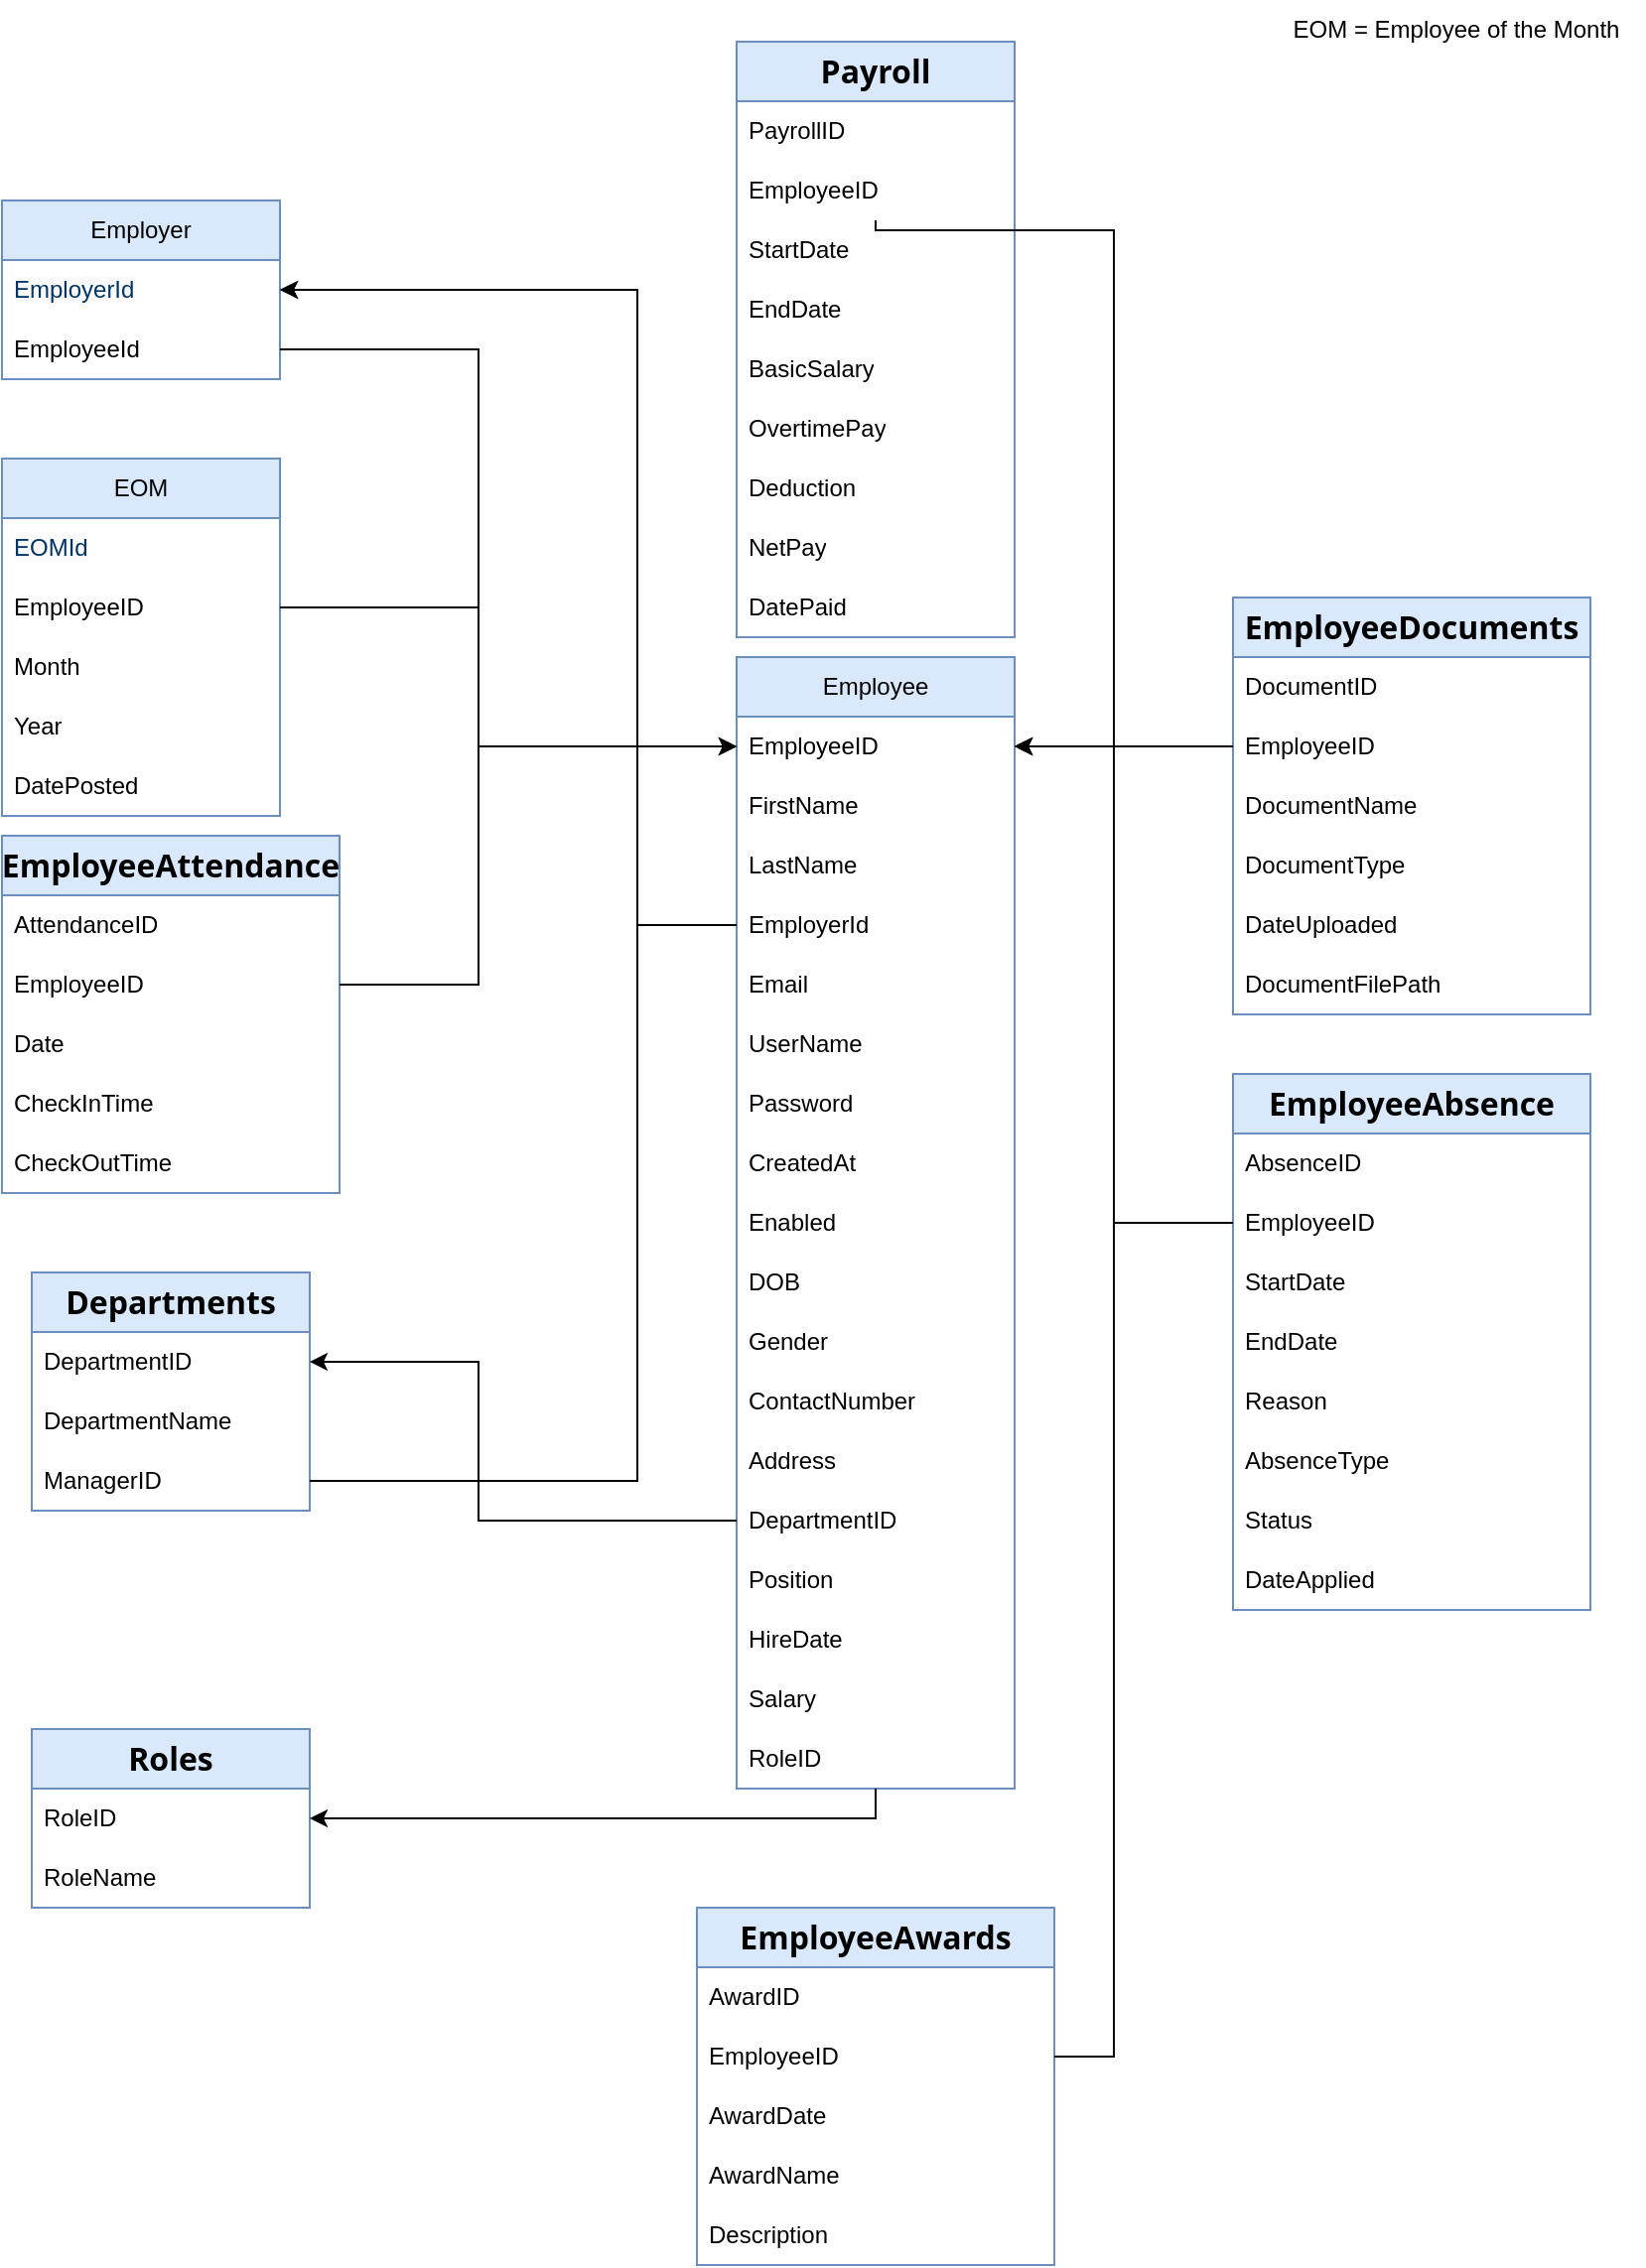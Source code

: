 <mxfile version="21.7.5" type="github">
  <diagram name="Page-1" id="nNG_6_WsMyUyyYK26ITY">
    <mxGraphModel dx="883" dy="-342" grid="1" gridSize="10" guides="1" tooltips="1" connect="1" arrows="1" fold="1" page="1" pageScale="1" pageWidth="827" pageHeight="1169" math="0" shadow="0">
      <root>
        <mxCell id="0" />
        <mxCell id="1" parent="0" />
        <mxCell id="cTG8TT-CYURO8lf3ZIvo-1" value="Employee" style="swimlane;fontStyle=0;childLayout=stackLayout;horizontal=1;startSize=30;horizontalStack=0;resizeParent=1;resizeParentMax=0;resizeLast=0;collapsible=1;marginBottom=0;whiteSpace=wrap;html=1;fillColor=#dae8fc;strokeColor=#6c8ebf;" parent="1" vertex="1">
          <mxGeometry x="370" y="1500" width="140" height="570" as="geometry" />
        </mxCell>
        <mxCell id="cTG8TT-CYURO8lf3ZIvo-2" value="EmployeeID" style="text;strokeColor=none;fillColor=none;align=left;verticalAlign=middle;spacingLeft=4;spacingRight=4;overflow=hidden;points=[[0,0.5],[1,0.5]];portConstraint=eastwest;rotatable=0;whiteSpace=wrap;html=1;" parent="cTG8TT-CYURO8lf3ZIvo-1" vertex="1">
          <mxGeometry y="30" width="140" height="30" as="geometry" />
        </mxCell>
        <mxCell id="cTG8TT-CYURO8lf3ZIvo-3" value="FirstName" style="text;strokeColor=none;fillColor=none;align=left;verticalAlign=middle;spacingLeft=4;spacingRight=4;overflow=hidden;points=[[0,0.5],[1,0.5]];portConstraint=eastwest;rotatable=0;whiteSpace=wrap;html=1;" parent="cTG8TT-CYURO8lf3ZIvo-1" vertex="1">
          <mxGeometry y="60" width="140" height="30" as="geometry" />
        </mxCell>
        <mxCell id="cTG8TT-CYURO8lf3ZIvo-10" value="LastName" style="text;strokeColor=none;fillColor=none;align=left;verticalAlign=middle;spacingLeft=4;spacingRight=4;overflow=hidden;points=[[0,0.5],[1,0.5]];portConstraint=eastwest;rotatable=0;whiteSpace=wrap;html=1;" parent="cTG8TT-CYURO8lf3ZIvo-1" vertex="1">
          <mxGeometry y="90" width="140" height="30" as="geometry" />
        </mxCell>
        <mxCell id="L-eRA7AMZkqvjGthpw2u-2" value="EmployerId" style="text;strokeColor=none;fillColor=none;align=left;verticalAlign=middle;spacingLeft=4;spacingRight=4;overflow=hidden;points=[[0,0.5],[1,0.5]];portConstraint=eastwest;rotatable=0;whiteSpace=wrap;html=1;" vertex="1" parent="cTG8TT-CYURO8lf3ZIvo-1">
          <mxGeometry y="120" width="140" height="30" as="geometry" />
        </mxCell>
        <mxCell id="cTG8TT-CYURO8lf3ZIvo-7" value="Email" style="text;strokeColor=none;fillColor=none;align=left;verticalAlign=middle;spacingLeft=4;spacingRight=4;overflow=hidden;points=[[0,0.5],[1,0.5]];portConstraint=eastwest;rotatable=0;whiteSpace=wrap;html=1;" parent="cTG8TT-CYURO8lf3ZIvo-1" vertex="1">
          <mxGeometry y="150" width="140" height="30" as="geometry" />
        </mxCell>
        <mxCell id="cTG8TT-CYURO8lf3ZIvo-8" value="UserName" style="text;strokeColor=none;fillColor=none;align=left;verticalAlign=middle;spacingLeft=4;spacingRight=4;overflow=hidden;points=[[0,0.5],[1,0.5]];portConstraint=eastwest;rotatable=0;whiteSpace=wrap;html=1;" parent="cTG8TT-CYURO8lf3ZIvo-1" vertex="1">
          <mxGeometry y="180" width="140" height="30" as="geometry" />
        </mxCell>
        <mxCell id="cTG8TT-CYURO8lf3ZIvo-11" value="Password" style="text;strokeColor=none;fillColor=none;align=left;verticalAlign=middle;spacingLeft=4;spacingRight=4;overflow=hidden;points=[[0,0.5],[1,0.5]];portConstraint=eastwest;rotatable=0;whiteSpace=wrap;html=1;" parent="cTG8TT-CYURO8lf3ZIvo-1" vertex="1">
          <mxGeometry y="210" width="140" height="30" as="geometry" />
        </mxCell>
        <mxCell id="cTG8TT-CYURO8lf3ZIvo-15" value="CreatedAt" style="text;strokeColor=none;fillColor=none;align=left;verticalAlign=middle;spacingLeft=4;spacingRight=4;overflow=hidden;points=[[0,0.5],[1,0.5]];portConstraint=eastwest;rotatable=0;whiteSpace=wrap;html=1;" parent="cTG8TT-CYURO8lf3ZIvo-1" vertex="1">
          <mxGeometry y="240" width="140" height="30" as="geometry" />
        </mxCell>
        <mxCell id="cTG8TT-CYURO8lf3ZIvo-13" value="Enabled" style="text;strokeColor=none;fillColor=none;align=left;verticalAlign=middle;spacingLeft=4;spacingRight=4;overflow=hidden;points=[[0,0.5],[1,0.5]];portConstraint=eastwest;rotatable=0;whiteSpace=wrap;html=1;" parent="cTG8TT-CYURO8lf3ZIvo-1" vertex="1">
          <mxGeometry y="270" width="140" height="30" as="geometry" />
        </mxCell>
        <mxCell id="L-eRA7AMZkqvjGthpw2u-17" value="DOB" style="text;strokeColor=none;fillColor=none;align=left;verticalAlign=middle;spacingLeft=4;spacingRight=4;overflow=hidden;points=[[0,0.5],[1,0.5]];portConstraint=eastwest;rotatable=0;whiteSpace=wrap;html=1;" vertex="1" parent="cTG8TT-CYURO8lf3ZIvo-1">
          <mxGeometry y="300" width="140" height="30" as="geometry" />
        </mxCell>
        <mxCell id="L-eRA7AMZkqvjGthpw2u-18" value="Gender" style="text;strokeColor=none;fillColor=none;align=left;verticalAlign=middle;spacingLeft=4;spacingRight=4;overflow=hidden;points=[[0,0.5],[1,0.5]];portConstraint=eastwest;rotatable=0;whiteSpace=wrap;html=1;" vertex="1" parent="cTG8TT-CYURO8lf3ZIvo-1">
          <mxGeometry y="330" width="140" height="30" as="geometry" />
        </mxCell>
        <mxCell id="L-eRA7AMZkqvjGthpw2u-21" value="ContactNumber" style="text;strokeColor=none;fillColor=none;align=left;verticalAlign=middle;spacingLeft=4;spacingRight=4;overflow=hidden;points=[[0,0.5],[1,0.5]];portConstraint=eastwest;rotatable=0;whiteSpace=wrap;html=1;" vertex="1" parent="cTG8TT-CYURO8lf3ZIvo-1">
          <mxGeometry y="360" width="140" height="30" as="geometry" />
        </mxCell>
        <mxCell id="L-eRA7AMZkqvjGthpw2u-20" value="Address" style="text;strokeColor=none;fillColor=none;align=left;verticalAlign=middle;spacingLeft=4;spacingRight=4;overflow=hidden;points=[[0,0.5],[1,0.5]];portConstraint=eastwest;rotatable=0;whiteSpace=wrap;html=1;" vertex="1" parent="cTG8TT-CYURO8lf3ZIvo-1">
          <mxGeometry y="390" width="140" height="30" as="geometry" />
        </mxCell>
        <mxCell id="L-eRA7AMZkqvjGthpw2u-24" value="DepartmentID" style="text;strokeColor=none;fillColor=none;align=left;verticalAlign=middle;spacingLeft=4;spacingRight=4;overflow=hidden;points=[[0,0.5],[1,0.5]];portConstraint=eastwest;rotatable=0;whiteSpace=wrap;html=1;" vertex="1" parent="cTG8TT-CYURO8lf3ZIvo-1">
          <mxGeometry y="420" width="140" height="30" as="geometry" />
        </mxCell>
        <mxCell id="L-eRA7AMZkqvjGthpw2u-19" value="Position" style="text;strokeColor=none;fillColor=none;align=left;verticalAlign=middle;spacingLeft=4;spacingRight=4;overflow=hidden;points=[[0,0.5],[1,0.5]];portConstraint=eastwest;rotatable=0;whiteSpace=wrap;html=1;" vertex="1" parent="cTG8TT-CYURO8lf3ZIvo-1">
          <mxGeometry y="450" width="140" height="30" as="geometry" />
        </mxCell>
        <mxCell id="L-eRA7AMZkqvjGthpw2u-22" value="HireDate" style="text;strokeColor=none;fillColor=none;align=left;verticalAlign=middle;spacingLeft=4;spacingRight=4;overflow=hidden;points=[[0,0.5],[1,0.5]];portConstraint=eastwest;rotatable=0;whiteSpace=wrap;html=1;" vertex="1" parent="cTG8TT-CYURO8lf3ZIvo-1">
          <mxGeometry y="480" width="140" height="30" as="geometry" />
        </mxCell>
        <mxCell id="L-eRA7AMZkqvjGthpw2u-23" value="Salary" style="text;strokeColor=none;fillColor=none;align=left;verticalAlign=middle;spacingLeft=4;spacingRight=4;overflow=hidden;points=[[0,0.5],[1,0.5]];portConstraint=eastwest;rotatable=0;whiteSpace=wrap;html=1;" vertex="1" parent="cTG8TT-CYURO8lf3ZIvo-1">
          <mxGeometry y="510" width="140" height="30" as="geometry" />
        </mxCell>
        <mxCell id="L-eRA7AMZkqvjGthpw2u-25" value="RoleID" style="text;strokeColor=none;fillColor=none;align=left;verticalAlign=middle;spacingLeft=4;spacingRight=4;overflow=hidden;points=[[0,0.5],[1,0.5]];portConstraint=eastwest;rotatable=0;whiteSpace=wrap;html=1;" vertex="1" parent="cTG8TT-CYURO8lf3ZIvo-1">
          <mxGeometry y="540" width="140" height="30" as="geometry" />
        </mxCell>
        <mxCell id="cTG8TT-CYURO8lf3ZIvo-25" value="Employer" style="swimlane;fontStyle=0;childLayout=stackLayout;horizontal=1;startSize=30;horizontalStack=0;resizeParent=1;resizeParentMax=0;resizeLast=0;collapsible=1;marginBottom=0;whiteSpace=wrap;html=1;fillColor=#dae8fc;strokeColor=#6c8ebf;" parent="1" vertex="1">
          <mxGeometry y="1270" width="140" height="90" as="geometry" />
        </mxCell>
        <mxCell id="cTG8TT-CYURO8lf3ZIvo-26" value="&lt;span style=&quot;caret-color: rgb(0, 51, 102); color: rgb(0, 51, 102); font-family: Helvetica; font-size: 12px; font-style: normal; font-variant-caps: normal; font-weight: 400; letter-spacing: normal; text-align: left; text-indent: 0px; text-transform: none; word-spacing: 0px; -webkit-text-stroke-width: 0px; background-color: rgb(251, 251, 251); text-decoration: none; float: none; display: inline !important;&quot;&gt;EmployerId&lt;/span&gt;" style="text;strokeColor=none;fillColor=none;align=left;verticalAlign=middle;spacingLeft=4;spacingRight=4;overflow=hidden;points=[[0,0.5],[1,0.5]];portConstraint=eastwest;rotatable=0;whiteSpace=wrap;html=1;" parent="cTG8TT-CYURO8lf3ZIvo-25" vertex="1">
          <mxGeometry y="30" width="140" height="30" as="geometry" />
        </mxCell>
        <mxCell id="cTG8TT-CYURO8lf3ZIvo-27" value="EmployeeId" style="text;strokeColor=none;fillColor=none;align=left;verticalAlign=middle;spacingLeft=4;spacingRight=4;overflow=hidden;points=[[0,0.5],[1,0.5]];portConstraint=eastwest;rotatable=0;whiteSpace=wrap;html=1;" parent="cTG8TT-CYURO8lf3ZIvo-25" vertex="1">
          <mxGeometry y="60" width="140" height="30" as="geometry" />
        </mxCell>
        <mxCell id="L-eRA7AMZkqvjGthpw2u-1" style="edgeStyle=orthogonalEdgeStyle;rounded=0;orthogonalLoop=1;jettySize=auto;html=1;exitX=1;exitY=0.5;exitDx=0;exitDy=0;entryX=0;entryY=0.5;entryDx=0;entryDy=0;" edge="1" parent="1" source="cTG8TT-CYURO8lf3ZIvo-27" target="cTG8TT-CYURO8lf3ZIvo-2">
          <mxGeometry relative="1" as="geometry">
            <mxPoint x="360" y="1440" as="targetPoint" />
            <Array as="points">
              <mxPoint x="240" y="1345" />
              <mxPoint x="240" y="1545" />
            </Array>
          </mxGeometry>
        </mxCell>
        <mxCell id="L-eRA7AMZkqvjGthpw2u-3" style="edgeStyle=orthogonalEdgeStyle;rounded=0;orthogonalLoop=1;jettySize=auto;html=1;entryX=1;entryY=0.5;entryDx=0;entryDy=0;exitX=0;exitY=0.5;exitDx=0;exitDy=0;" edge="1" parent="1" source="L-eRA7AMZkqvjGthpw2u-2" target="cTG8TT-CYURO8lf3ZIvo-26">
          <mxGeometry relative="1" as="geometry">
            <Array as="points">
              <mxPoint x="320" y="1635" />
              <mxPoint x="320" y="1315" />
            </Array>
          </mxGeometry>
        </mxCell>
        <mxCell id="L-eRA7AMZkqvjGthpw2u-4" value="EOM" style="swimlane;fontStyle=0;childLayout=stackLayout;horizontal=1;startSize=30;horizontalStack=0;resizeParent=1;resizeParentMax=0;resizeLast=0;collapsible=1;marginBottom=0;whiteSpace=wrap;html=1;fillColor=#dae8fc;strokeColor=#6c8ebf;" vertex="1" parent="1">
          <mxGeometry y="1400" width="140" height="180" as="geometry" />
        </mxCell>
        <mxCell id="L-eRA7AMZkqvjGthpw2u-5" value="&lt;span style=&quot;caret-color: rgb(0, 51, 102); color: rgb(0, 51, 102); font-family: Helvetica; font-size: 12px; font-style: normal; font-variant-caps: normal; font-weight: 400; letter-spacing: normal; text-align: left; text-indent: 0px; text-transform: none; word-spacing: 0px; -webkit-text-stroke-width: 0px; background-color: rgb(251, 251, 251); text-decoration: none; float: none; display: inline !important;&quot;&gt;EOMId&lt;/span&gt;" style="text;strokeColor=none;fillColor=none;align=left;verticalAlign=middle;spacingLeft=4;spacingRight=4;overflow=hidden;points=[[0,0.5],[1,0.5]];portConstraint=eastwest;rotatable=0;whiteSpace=wrap;html=1;" vertex="1" parent="L-eRA7AMZkqvjGthpw2u-4">
          <mxGeometry y="30" width="140" height="30" as="geometry" />
        </mxCell>
        <mxCell id="L-eRA7AMZkqvjGthpw2u-6" value="EmployeeID" style="text;strokeColor=none;fillColor=none;align=left;verticalAlign=middle;spacingLeft=4;spacingRight=4;overflow=hidden;points=[[0,0.5],[1,0.5]];portConstraint=eastwest;rotatable=0;whiteSpace=wrap;html=1;" vertex="1" parent="L-eRA7AMZkqvjGthpw2u-4">
          <mxGeometry y="60" width="140" height="30" as="geometry" />
        </mxCell>
        <mxCell id="L-eRA7AMZkqvjGthpw2u-9" value="Month" style="text;strokeColor=none;fillColor=none;align=left;verticalAlign=middle;spacingLeft=4;spacingRight=4;overflow=hidden;points=[[0,0.5],[1,0.5]];portConstraint=eastwest;rotatable=0;whiteSpace=wrap;html=1;" vertex="1" parent="L-eRA7AMZkqvjGthpw2u-4">
          <mxGeometry y="90" width="140" height="30" as="geometry" />
        </mxCell>
        <mxCell id="L-eRA7AMZkqvjGthpw2u-10" value="Year" style="text;strokeColor=none;fillColor=none;align=left;verticalAlign=middle;spacingLeft=4;spacingRight=4;overflow=hidden;points=[[0,0.5],[1,0.5]];portConstraint=eastwest;rotatable=0;whiteSpace=wrap;html=1;" vertex="1" parent="L-eRA7AMZkqvjGthpw2u-4">
          <mxGeometry y="120" width="140" height="30" as="geometry" />
        </mxCell>
        <mxCell id="L-eRA7AMZkqvjGthpw2u-87" value="DatePosted" style="text;strokeColor=none;fillColor=none;align=left;verticalAlign=middle;spacingLeft=4;spacingRight=4;overflow=hidden;points=[[0,0.5],[1,0.5]];portConstraint=eastwest;rotatable=0;whiteSpace=wrap;html=1;" vertex="1" parent="L-eRA7AMZkqvjGthpw2u-4">
          <mxGeometry y="150" width="140" height="30" as="geometry" />
        </mxCell>
        <mxCell id="L-eRA7AMZkqvjGthpw2u-7" value="EOM = Employee of the Month" style="text;html=1;align=center;verticalAlign=middle;resizable=0;points=[];autosize=1;strokeColor=none;fillColor=none;" vertex="1" parent="1">
          <mxGeometry x="637" y="1169" width="190" height="30" as="geometry" />
        </mxCell>
        <mxCell id="L-eRA7AMZkqvjGthpw2u-8" style="edgeStyle=orthogonalEdgeStyle;rounded=0;orthogonalLoop=1;jettySize=auto;html=1;entryX=0;entryY=0.5;entryDx=0;entryDy=0;exitX=1;exitY=0.5;exitDx=0;exitDy=0;" edge="1" parent="1" source="L-eRA7AMZkqvjGthpw2u-6" target="cTG8TT-CYURO8lf3ZIvo-2">
          <mxGeometry relative="1" as="geometry">
            <Array as="points">
              <mxPoint x="240" y="1475" />
              <mxPoint x="240" y="1545" />
            </Array>
          </mxGeometry>
        </mxCell>
        <mxCell id="L-eRA7AMZkqvjGthpw2u-11" value="&lt;strong style=&quot;color: var(--tw-prose-bold); font-size: 16px; border: 0px solid rgb(217, 217, 227); box-sizing: border-box; --tw-border-spacing-x: 0; --tw-border-spacing-y: 0; --tw-translate-x: 0; --tw-translate-y: 0; --tw-rotate: 0; --tw-skew-x: 0; --tw-skew-y: 0; --tw-scale-x: 1; --tw-scale-y: 1; --tw-pan-x: ; --tw-pan-y: ; --tw-pinch-zoom: ; --tw-scroll-snap-strictness: proximity; --tw-gradient-from-position: ; --tw-gradient-via-position: ; --tw-gradient-to-position: ; --tw-ordinal: ; --tw-slashed-zero: ; --tw-numeric-figure: ; --tw-numeric-spacing: ; --tw-numeric-fraction: ; --tw-ring-inset: ; --tw-ring-offset-width: 0px; --tw-ring-offset-color: #fff; --tw-ring-color: rgba(69,89,164,0.5); --tw-ring-offset-shadow: 0 0 transparent; --tw-ring-shadow: 0 0 transparent; --tw-shadow: 0 0 transparent; --tw-shadow-colored: 0 0 transparent; --tw-blur: ; --tw-brightness: ; --tw-contrast: ; --tw-grayscale: ; --tw-hue-rotate: ; --tw-invert: ; --tw-saturate: ; --tw-sepia: ; --tw-drop-shadow: ; --tw-backdrop-blur: ; --tw-backdrop-brightness: ; --tw-backdrop-contrast: ; --tw-backdrop-grayscale: ; --tw-backdrop-hue-rotate: ; --tw-backdrop-invert: ; --tw-backdrop-opacity: ; --tw-backdrop-saturate: ; --tw-backdrop-sepia: ; font-family: Söhne, ui-sans-serif, system-ui, -apple-system, &amp;quot;Segoe UI&amp;quot;, Roboto, Ubuntu, Cantarell, &amp;quot;Noto Sans&amp;quot;, sans-serif, &amp;quot;Helvetica Neue&amp;quot;, Arial, &amp;quot;Apple Color Emoji&amp;quot;, &amp;quot;Segoe UI Emoji&amp;quot;, &amp;quot;Segoe UI Symbol&amp;quot;, &amp;quot;Noto Color Emoji&amp;quot;; text-align: left;&quot;&gt;Roles&lt;/strong&gt;" style="swimlane;fontStyle=0;childLayout=stackLayout;horizontal=1;startSize=30;horizontalStack=0;resizeParent=1;resizeParentMax=0;resizeLast=0;collapsible=1;marginBottom=0;whiteSpace=wrap;html=1;fillColor=#dae8fc;strokeColor=#6c8ebf;" vertex="1" parent="1">
          <mxGeometry x="15" y="2040" width="140" height="90" as="geometry" />
        </mxCell>
        <mxCell id="L-eRA7AMZkqvjGthpw2u-12" value="RoleID" style="text;strokeColor=none;fillColor=none;align=left;verticalAlign=middle;spacingLeft=4;spacingRight=4;overflow=hidden;points=[[0,0.5],[1,0.5]];portConstraint=eastwest;rotatable=0;whiteSpace=wrap;html=1;" vertex="1" parent="L-eRA7AMZkqvjGthpw2u-11">
          <mxGeometry y="30" width="140" height="30" as="geometry" />
        </mxCell>
        <mxCell id="L-eRA7AMZkqvjGthpw2u-13" value="RoleName" style="text;strokeColor=none;fillColor=none;align=left;verticalAlign=middle;spacingLeft=4;spacingRight=4;overflow=hidden;points=[[0,0.5],[1,0.5]];portConstraint=eastwest;rotatable=0;whiteSpace=wrap;html=1;" vertex="1" parent="L-eRA7AMZkqvjGthpw2u-11">
          <mxGeometry y="60" width="140" height="30" as="geometry" />
        </mxCell>
        <mxCell id="L-eRA7AMZkqvjGthpw2u-14" value="&lt;strong style=&quot;color: var(--tw-prose-bold); font-size: 16px; border: 0px solid rgb(217, 217, 227); box-sizing: border-box; --tw-border-spacing-x: 0; --tw-border-spacing-y: 0; --tw-translate-x: 0; --tw-translate-y: 0; --tw-rotate: 0; --tw-skew-x: 0; --tw-skew-y: 0; --tw-scale-x: 1; --tw-scale-y: 1; --tw-pan-x: ; --tw-pan-y: ; --tw-pinch-zoom: ; --tw-scroll-snap-strictness: proximity; --tw-gradient-from-position: ; --tw-gradient-via-position: ; --tw-gradient-to-position: ; --tw-ordinal: ; --tw-slashed-zero: ; --tw-numeric-figure: ; --tw-numeric-spacing: ; --tw-numeric-fraction: ; --tw-ring-inset: ; --tw-ring-offset-width: 0px; --tw-ring-offset-color: #fff; --tw-ring-color: rgba(69,89,164,0.5); --tw-ring-offset-shadow: 0 0 transparent; --tw-ring-shadow: 0 0 transparent; --tw-shadow: 0 0 transparent; --tw-shadow-colored: 0 0 transparent; --tw-blur: ; --tw-brightness: ; --tw-contrast: ; --tw-grayscale: ; --tw-hue-rotate: ; --tw-invert: ; --tw-saturate: ; --tw-sepia: ; --tw-drop-shadow: ; --tw-backdrop-blur: ; --tw-backdrop-brightness: ; --tw-backdrop-contrast: ; --tw-backdrop-grayscale: ; --tw-backdrop-hue-rotate: ; --tw-backdrop-invert: ; --tw-backdrop-opacity: ; --tw-backdrop-saturate: ; --tw-backdrop-sepia: ; font-family: Söhne, ui-sans-serif, system-ui, -apple-system, &amp;quot;Segoe UI&amp;quot;, Roboto, Ubuntu, Cantarell, &amp;quot;Noto Sans&amp;quot;, sans-serif, &amp;quot;Helvetica Neue&amp;quot;, Arial, &amp;quot;Apple Color Emoji&amp;quot;, &amp;quot;Segoe UI Emoji&amp;quot;, &amp;quot;Segoe UI Symbol&amp;quot;, &amp;quot;Noto Color Emoji&amp;quot;; text-align: left;&quot;&gt;Departments&lt;/strong&gt;" style="swimlane;fontStyle=0;childLayout=stackLayout;horizontal=1;startSize=30;horizontalStack=0;resizeParent=1;resizeParentMax=0;resizeLast=0;collapsible=1;marginBottom=0;whiteSpace=wrap;html=1;fillColor=#dae8fc;strokeColor=#6c8ebf;" vertex="1" parent="1">
          <mxGeometry x="15" y="1810" width="140" height="120" as="geometry" />
        </mxCell>
        <mxCell id="L-eRA7AMZkqvjGthpw2u-15" value="DepartmentID" style="text;strokeColor=none;fillColor=none;align=left;verticalAlign=middle;spacingLeft=4;spacingRight=4;overflow=hidden;points=[[0,0.5],[1,0.5]];portConstraint=eastwest;rotatable=0;whiteSpace=wrap;html=1;" vertex="1" parent="L-eRA7AMZkqvjGthpw2u-14">
          <mxGeometry y="30" width="140" height="30" as="geometry" />
        </mxCell>
        <mxCell id="L-eRA7AMZkqvjGthpw2u-16" value="DepartmentName" style="text;strokeColor=none;fillColor=none;align=left;verticalAlign=middle;spacingLeft=4;spacingRight=4;overflow=hidden;points=[[0,0.5],[1,0.5]];portConstraint=eastwest;rotatable=0;whiteSpace=wrap;html=1;" vertex="1" parent="L-eRA7AMZkqvjGthpw2u-14">
          <mxGeometry y="60" width="140" height="30" as="geometry" />
        </mxCell>
        <mxCell id="L-eRA7AMZkqvjGthpw2u-27" value="ManagerID" style="text;strokeColor=none;fillColor=none;align=left;verticalAlign=middle;spacingLeft=4;spacingRight=4;overflow=hidden;points=[[0,0.5],[1,0.5]];portConstraint=eastwest;rotatable=0;whiteSpace=wrap;html=1;" vertex="1" parent="L-eRA7AMZkqvjGthpw2u-14">
          <mxGeometry y="90" width="140" height="30" as="geometry" />
        </mxCell>
        <mxCell id="L-eRA7AMZkqvjGthpw2u-26" style="edgeStyle=orthogonalEdgeStyle;rounded=0;orthogonalLoop=1;jettySize=auto;html=1;entryX=1;entryY=0.5;entryDx=0;entryDy=0;" edge="1" parent="1" source="L-eRA7AMZkqvjGthpw2u-25" target="L-eRA7AMZkqvjGthpw2u-12">
          <mxGeometry relative="1" as="geometry">
            <Array as="points">
              <mxPoint x="155" y="2085" />
            </Array>
          </mxGeometry>
        </mxCell>
        <mxCell id="L-eRA7AMZkqvjGthpw2u-28" style="edgeStyle=orthogonalEdgeStyle;rounded=0;orthogonalLoop=1;jettySize=auto;html=1;" edge="1" parent="1" source="L-eRA7AMZkqvjGthpw2u-24" target="L-eRA7AMZkqvjGthpw2u-15">
          <mxGeometry relative="1" as="geometry">
            <Array as="points">
              <mxPoint x="240" y="1935" />
              <mxPoint x="240" y="1855" />
            </Array>
          </mxGeometry>
        </mxCell>
        <mxCell id="L-eRA7AMZkqvjGthpw2u-29" style="edgeStyle=orthogonalEdgeStyle;rounded=0;orthogonalLoop=1;jettySize=auto;html=1;exitX=1;exitY=0.5;exitDx=0;exitDy=0;" edge="1" parent="1" source="L-eRA7AMZkqvjGthpw2u-27" target="cTG8TT-CYURO8lf3ZIvo-26">
          <mxGeometry relative="1" as="geometry">
            <Array as="points">
              <mxPoint x="320" y="1915" />
              <mxPoint x="320" y="1315" />
            </Array>
          </mxGeometry>
        </mxCell>
        <mxCell id="L-eRA7AMZkqvjGthpw2u-30" value="&lt;strong style=&quot;color: var(--tw-prose-bold); font-size: 16px; border: 0px solid rgb(217, 217, 227); box-sizing: border-box; --tw-border-spacing-x: 0; --tw-border-spacing-y: 0; --tw-translate-x: 0; --tw-translate-y: 0; --tw-rotate: 0; --tw-skew-x: 0; --tw-skew-y: 0; --tw-scale-x: 1; --tw-scale-y: 1; --tw-pan-x: ; --tw-pan-y: ; --tw-pinch-zoom: ; --tw-scroll-snap-strictness: proximity; --tw-gradient-from-position: ; --tw-gradient-via-position: ; --tw-gradient-to-position: ; --tw-ordinal: ; --tw-slashed-zero: ; --tw-numeric-figure: ; --tw-numeric-spacing: ; --tw-numeric-fraction: ; --tw-ring-inset: ; --tw-ring-offset-width: 0px; --tw-ring-offset-color: #fff; --tw-ring-color: rgba(69,89,164,0.5); --tw-ring-offset-shadow: 0 0 transparent; --tw-ring-shadow: 0 0 transparent; --tw-shadow: 0 0 transparent; --tw-shadow-colored: 0 0 transparent; --tw-blur: ; --tw-brightness: ; --tw-contrast: ; --tw-grayscale: ; --tw-hue-rotate: ; --tw-invert: ; --tw-saturate: ; --tw-sepia: ; --tw-drop-shadow: ; --tw-backdrop-blur: ; --tw-backdrop-brightness: ; --tw-backdrop-contrast: ; --tw-backdrop-grayscale: ; --tw-backdrop-hue-rotate: ; --tw-backdrop-invert: ; --tw-backdrop-opacity: ; --tw-backdrop-saturate: ; --tw-backdrop-sepia: ; font-family: Söhne, ui-sans-serif, system-ui, -apple-system, &amp;quot;Segoe UI&amp;quot;, Roboto, Ubuntu, Cantarell, &amp;quot;Noto Sans&amp;quot;, sans-serif, &amp;quot;Helvetica Neue&amp;quot;, Arial, &amp;quot;Apple Color Emoji&amp;quot;, &amp;quot;Segoe UI Emoji&amp;quot;, &amp;quot;Segoe UI Symbol&amp;quot;, &amp;quot;Noto Color Emoji&amp;quot;; text-align: left;&quot;&gt;EmployeeAttendance&lt;/strong&gt;" style="swimlane;fontStyle=0;childLayout=stackLayout;horizontal=1;startSize=30;horizontalStack=0;resizeParent=1;resizeParentMax=0;resizeLast=0;collapsible=1;marginBottom=0;whiteSpace=wrap;html=1;fillColor=#dae8fc;strokeColor=#6c8ebf;" vertex="1" parent="1">
          <mxGeometry y="1590" width="170" height="180" as="geometry" />
        </mxCell>
        <mxCell id="L-eRA7AMZkqvjGthpw2u-31" value="AttendanceID" style="text;strokeColor=none;fillColor=none;align=left;verticalAlign=middle;spacingLeft=4;spacingRight=4;overflow=hidden;points=[[0,0.5],[1,0.5]];portConstraint=eastwest;rotatable=0;whiteSpace=wrap;html=1;" vertex="1" parent="L-eRA7AMZkqvjGthpw2u-30">
          <mxGeometry y="30" width="170" height="30" as="geometry" />
        </mxCell>
        <mxCell id="L-eRA7AMZkqvjGthpw2u-34" value="EmployeeID" style="text;strokeColor=none;fillColor=none;align=left;verticalAlign=middle;spacingLeft=4;spacingRight=4;overflow=hidden;points=[[0,0.5],[1,0.5]];portConstraint=eastwest;rotatable=0;whiteSpace=wrap;html=1;" vertex="1" parent="L-eRA7AMZkqvjGthpw2u-30">
          <mxGeometry y="60" width="170" height="30" as="geometry" />
        </mxCell>
        <mxCell id="L-eRA7AMZkqvjGthpw2u-32" value="Date" style="text;strokeColor=none;fillColor=none;align=left;verticalAlign=middle;spacingLeft=4;spacingRight=4;overflow=hidden;points=[[0,0.5],[1,0.5]];portConstraint=eastwest;rotatable=0;whiteSpace=wrap;html=1;" vertex="1" parent="L-eRA7AMZkqvjGthpw2u-30">
          <mxGeometry y="90" width="170" height="30" as="geometry" />
        </mxCell>
        <mxCell id="L-eRA7AMZkqvjGthpw2u-33" value="CheckInTime" style="text;strokeColor=none;fillColor=none;align=left;verticalAlign=middle;spacingLeft=4;spacingRight=4;overflow=hidden;points=[[0,0.5],[1,0.5]];portConstraint=eastwest;rotatable=0;whiteSpace=wrap;html=1;" vertex="1" parent="L-eRA7AMZkqvjGthpw2u-30">
          <mxGeometry y="120" width="170" height="30" as="geometry" />
        </mxCell>
        <mxCell id="L-eRA7AMZkqvjGthpw2u-35" value="CheckOutTime" style="text;strokeColor=none;fillColor=none;align=left;verticalAlign=middle;spacingLeft=4;spacingRight=4;overflow=hidden;points=[[0,0.5],[1,0.5]];portConstraint=eastwest;rotatable=0;whiteSpace=wrap;html=1;" vertex="1" parent="L-eRA7AMZkqvjGthpw2u-30">
          <mxGeometry y="150" width="170" height="30" as="geometry" />
        </mxCell>
        <mxCell id="L-eRA7AMZkqvjGthpw2u-36" style="edgeStyle=orthogonalEdgeStyle;rounded=0;orthogonalLoop=1;jettySize=auto;html=1;entryX=0;entryY=0.5;entryDx=0;entryDy=0;" edge="1" parent="1" source="L-eRA7AMZkqvjGthpw2u-34" target="cTG8TT-CYURO8lf3ZIvo-2">
          <mxGeometry relative="1" as="geometry">
            <Array as="points">
              <mxPoint x="240" y="1545" />
            </Array>
          </mxGeometry>
        </mxCell>
        <mxCell id="L-eRA7AMZkqvjGthpw2u-37" value="&lt;strong style=&quot;color: var(--tw-prose-bold); font-size: 16px; border: 0px solid rgb(217, 217, 227); box-sizing: border-box; --tw-border-spacing-x: 0; --tw-border-spacing-y: 0; --tw-translate-x: 0; --tw-translate-y: 0; --tw-rotate: 0; --tw-skew-x: 0; --tw-skew-y: 0; --tw-scale-x: 1; --tw-scale-y: 1; --tw-pan-x: ; --tw-pan-y: ; --tw-pinch-zoom: ; --tw-scroll-snap-strictness: proximity; --tw-gradient-from-position: ; --tw-gradient-via-position: ; --tw-gradient-to-position: ; --tw-ordinal: ; --tw-slashed-zero: ; --tw-numeric-figure: ; --tw-numeric-spacing: ; --tw-numeric-fraction: ; --tw-ring-inset: ; --tw-ring-offset-width: 0px; --tw-ring-offset-color: #fff; --tw-ring-color: rgba(69,89,164,0.5); --tw-ring-offset-shadow: 0 0 transparent; --tw-ring-shadow: 0 0 transparent; --tw-shadow: 0 0 transparent; --tw-shadow-colored: 0 0 transparent; --tw-blur: ; --tw-brightness: ; --tw-contrast: ; --tw-grayscale: ; --tw-hue-rotate: ; --tw-invert: ; --tw-saturate: ; --tw-sepia: ; --tw-drop-shadow: ; --tw-backdrop-blur: ; --tw-backdrop-brightness: ; --tw-backdrop-contrast: ; --tw-backdrop-grayscale: ; --tw-backdrop-hue-rotate: ; --tw-backdrop-invert: ; --tw-backdrop-opacity: ; --tw-backdrop-saturate: ; --tw-backdrop-sepia: ; font-family: Söhne, ui-sans-serif, system-ui, -apple-system, &amp;quot;Segoe UI&amp;quot;, Roboto, Ubuntu, Cantarell, &amp;quot;Noto Sans&amp;quot;, sans-serif, &amp;quot;Helvetica Neue&amp;quot;, Arial, &amp;quot;Apple Color Emoji&amp;quot;, &amp;quot;Segoe UI Emoji&amp;quot;, &amp;quot;Segoe UI Symbol&amp;quot;, &amp;quot;Noto Color Emoji&amp;quot;; text-align: left;&quot;&gt;EmployeeDocuments&lt;/strong&gt;" style="swimlane;fontStyle=0;childLayout=stackLayout;horizontal=1;startSize=30;horizontalStack=0;resizeParent=1;resizeParentMax=0;resizeLast=0;collapsible=1;marginBottom=0;whiteSpace=wrap;html=1;fillColor=#dae8fc;strokeColor=#6c8ebf;" vertex="1" parent="1">
          <mxGeometry x="620" y="1470" width="180" height="210" as="geometry" />
        </mxCell>
        <mxCell id="L-eRA7AMZkqvjGthpw2u-38" value="DocumentID" style="text;strokeColor=none;fillColor=none;align=left;verticalAlign=middle;spacingLeft=4;spacingRight=4;overflow=hidden;points=[[0,0.5],[1,0.5]];portConstraint=eastwest;rotatable=0;whiteSpace=wrap;html=1;" vertex="1" parent="L-eRA7AMZkqvjGthpw2u-37">
          <mxGeometry y="30" width="180" height="30" as="geometry" />
        </mxCell>
        <mxCell id="L-eRA7AMZkqvjGthpw2u-43" value="EmployeeID" style="text;strokeColor=none;fillColor=none;align=left;verticalAlign=middle;spacingLeft=4;spacingRight=4;overflow=hidden;points=[[0,0.5],[1,0.5]];portConstraint=eastwest;rotatable=0;whiteSpace=wrap;html=1;" vertex="1" parent="L-eRA7AMZkqvjGthpw2u-37">
          <mxGeometry y="60" width="180" height="30" as="geometry" />
        </mxCell>
        <mxCell id="L-eRA7AMZkqvjGthpw2u-40" value="DocumentName" style="text;strokeColor=none;fillColor=none;align=left;verticalAlign=middle;spacingLeft=4;spacingRight=4;overflow=hidden;points=[[0,0.5],[1,0.5]];portConstraint=eastwest;rotatable=0;whiteSpace=wrap;html=1;" vertex="1" parent="L-eRA7AMZkqvjGthpw2u-37">
          <mxGeometry y="90" width="180" height="30" as="geometry" />
        </mxCell>
        <mxCell id="L-eRA7AMZkqvjGthpw2u-41" value="DocumentType" style="text;strokeColor=none;fillColor=none;align=left;verticalAlign=middle;spacingLeft=4;spacingRight=4;overflow=hidden;points=[[0,0.5],[1,0.5]];portConstraint=eastwest;rotatable=0;whiteSpace=wrap;html=1;" vertex="1" parent="L-eRA7AMZkqvjGthpw2u-37">
          <mxGeometry y="120" width="180" height="30" as="geometry" />
        </mxCell>
        <mxCell id="L-eRA7AMZkqvjGthpw2u-42" value="DateUploaded" style="text;strokeColor=none;fillColor=none;align=left;verticalAlign=middle;spacingLeft=4;spacingRight=4;overflow=hidden;points=[[0,0.5],[1,0.5]];portConstraint=eastwest;rotatable=0;whiteSpace=wrap;html=1;" vertex="1" parent="L-eRA7AMZkqvjGthpw2u-37">
          <mxGeometry y="150" width="180" height="30" as="geometry" />
        </mxCell>
        <mxCell id="L-eRA7AMZkqvjGthpw2u-39" value="DocumentFilePath" style="text;strokeColor=none;fillColor=none;align=left;verticalAlign=middle;spacingLeft=4;spacingRight=4;overflow=hidden;points=[[0,0.5],[1,0.5]];portConstraint=eastwest;rotatable=0;whiteSpace=wrap;html=1;" vertex="1" parent="L-eRA7AMZkqvjGthpw2u-37">
          <mxGeometry y="180" width="180" height="30" as="geometry" />
        </mxCell>
        <mxCell id="L-eRA7AMZkqvjGthpw2u-44" style="edgeStyle=orthogonalEdgeStyle;rounded=0;orthogonalLoop=1;jettySize=auto;html=1;entryX=1;entryY=0.5;entryDx=0;entryDy=0;" edge="1" parent="1" source="L-eRA7AMZkqvjGthpw2u-43" target="cTG8TT-CYURO8lf3ZIvo-2">
          <mxGeometry relative="1" as="geometry" />
        </mxCell>
        <mxCell id="L-eRA7AMZkqvjGthpw2u-45" value="&lt;strong style=&quot;color: var(--tw-prose-bold); font-size: 16px; border: 0px solid rgb(217, 217, 227); box-sizing: border-box; --tw-border-spacing-x: 0; --tw-border-spacing-y: 0; --tw-translate-x: 0; --tw-translate-y: 0; --tw-rotate: 0; --tw-skew-x: 0; --tw-skew-y: 0; --tw-scale-x: 1; --tw-scale-y: 1; --tw-pan-x: ; --tw-pan-y: ; --tw-pinch-zoom: ; --tw-scroll-snap-strictness: proximity; --tw-gradient-from-position: ; --tw-gradient-via-position: ; --tw-gradient-to-position: ; --tw-ordinal: ; --tw-slashed-zero: ; --tw-numeric-figure: ; --tw-numeric-spacing: ; --tw-numeric-fraction: ; --tw-ring-inset: ; --tw-ring-offset-width: 0px; --tw-ring-offset-color: #fff; --tw-ring-color: rgba(69,89,164,0.5); --tw-ring-offset-shadow: 0 0 transparent; --tw-ring-shadow: 0 0 transparent; --tw-shadow: 0 0 transparent; --tw-shadow-colored: 0 0 transparent; --tw-blur: ; --tw-brightness: ; --tw-contrast: ; --tw-grayscale: ; --tw-hue-rotate: ; --tw-invert: ; --tw-saturate: ; --tw-sepia: ; --tw-drop-shadow: ; --tw-backdrop-blur: ; --tw-backdrop-brightness: ; --tw-backdrop-contrast: ; --tw-backdrop-grayscale: ; --tw-backdrop-hue-rotate: ; --tw-backdrop-invert: ; --tw-backdrop-opacity: ; --tw-backdrop-saturate: ; --tw-backdrop-sepia: ; font-family: Söhne, ui-sans-serif, system-ui, -apple-system, &amp;quot;Segoe UI&amp;quot;, Roboto, Ubuntu, Cantarell, &amp;quot;Noto Sans&amp;quot;, sans-serif, &amp;quot;Helvetica Neue&amp;quot;, Arial, &amp;quot;Apple Color Emoji&amp;quot;, &amp;quot;Segoe UI Emoji&amp;quot;, &amp;quot;Segoe UI Symbol&amp;quot;, &amp;quot;Noto Color Emoji&amp;quot;; text-align: left;&quot;&gt;EmployeeAbsence&lt;/strong&gt;" style="swimlane;fontStyle=0;childLayout=stackLayout;horizontal=1;startSize=30;horizontalStack=0;resizeParent=1;resizeParentMax=0;resizeLast=0;collapsible=1;marginBottom=0;whiteSpace=wrap;html=1;fillColor=#dae8fc;strokeColor=#6c8ebf;" vertex="1" parent="1">
          <mxGeometry x="620" y="1710" width="180" height="270" as="geometry" />
        </mxCell>
        <mxCell id="L-eRA7AMZkqvjGthpw2u-46" value="AbsenceID" style="text;strokeColor=none;fillColor=none;align=left;verticalAlign=middle;spacingLeft=4;spacingRight=4;overflow=hidden;points=[[0,0.5],[1,0.5]];portConstraint=eastwest;rotatable=0;whiteSpace=wrap;html=1;" vertex="1" parent="L-eRA7AMZkqvjGthpw2u-45">
          <mxGeometry y="30" width="180" height="30" as="geometry" />
        </mxCell>
        <mxCell id="L-eRA7AMZkqvjGthpw2u-47" value="EmployeeID" style="text;strokeColor=none;fillColor=none;align=left;verticalAlign=middle;spacingLeft=4;spacingRight=4;overflow=hidden;points=[[0,0.5],[1,0.5]];portConstraint=eastwest;rotatable=0;whiteSpace=wrap;html=1;" vertex="1" parent="L-eRA7AMZkqvjGthpw2u-45">
          <mxGeometry y="60" width="180" height="30" as="geometry" />
        </mxCell>
        <mxCell id="L-eRA7AMZkqvjGthpw2u-53" value="StartDate" style="text;strokeColor=none;fillColor=none;align=left;verticalAlign=middle;spacingLeft=4;spacingRight=4;overflow=hidden;points=[[0,0.5],[1,0.5]];portConstraint=eastwest;rotatable=0;whiteSpace=wrap;html=1;" vertex="1" parent="L-eRA7AMZkqvjGthpw2u-45">
          <mxGeometry y="90" width="180" height="30" as="geometry" />
        </mxCell>
        <mxCell id="L-eRA7AMZkqvjGthpw2u-54" value="EndDate" style="text;strokeColor=none;fillColor=none;align=left;verticalAlign=middle;spacingLeft=4;spacingRight=4;overflow=hidden;points=[[0,0.5],[1,0.5]];portConstraint=eastwest;rotatable=0;whiteSpace=wrap;html=1;" vertex="1" parent="L-eRA7AMZkqvjGthpw2u-45">
          <mxGeometry y="120" width="180" height="30" as="geometry" />
        </mxCell>
        <mxCell id="L-eRA7AMZkqvjGthpw2u-48" value="Reason" style="text;strokeColor=none;fillColor=none;align=left;verticalAlign=middle;spacingLeft=4;spacingRight=4;overflow=hidden;points=[[0,0.5],[1,0.5]];portConstraint=eastwest;rotatable=0;whiteSpace=wrap;html=1;" vertex="1" parent="L-eRA7AMZkqvjGthpw2u-45">
          <mxGeometry y="150" width="180" height="30" as="geometry" />
        </mxCell>
        <mxCell id="L-eRA7AMZkqvjGthpw2u-49" value="AbsenceType" style="text;strokeColor=none;fillColor=none;align=left;verticalAlign=middle;spacingLeft=4;spacingRight=4;overflow=hidden;points=[[0,0.5],[1,0.5]];portConstraint=eastwest;rotatable=0;whiteSpace=wrap;html=1;" vertex="1" parent="L-eRA7AMZkqvjGthpw2u-45">
          <mxGeometry y="180" width="180" height="30" as="geometry" />
        </mxCell>
        <mxCell id="L-eRA7AMZkqvjGthpw2u-50" value="Status" style="text;strokeColor=none;fillColor=none;align=left;verticalAlign=middle;spacingLeft=4;spacingRight=4;overflow=hidden;points=[[0,0.5],[1,0.5]];portConstraint=eastwest;rotatable=0;whiteSpace=wrap;html=1;" vertex="1" parent="L-eRA7AMZkqvjGthpw2u-45">
          <mxGeometry y="210" width="180" height="30" as="geometry" />
        </mxCell>
        <mxCell id="L-eRA7AMZkqvjGthpw2u-51" value="DateApplied" style="text;strokeColor=none;fillColor=none;align=left;verticalAlign=middle;spacingLeft=4;spacingRight=4;overflow=hidden;points=[[0,0.5],[1,0.5]];portConstraint=eastwest;rotatable=0;whiteSpace=wrap;html=1;" vertex="1" parent="L-eRA7AMZkqvjGthpw2u-45">
          <mxGeometry y="240" width="180" height="30" as="geometry" />
        </mxCell>
        <mxCell id="L-eRA7AMZkqvjGthpw2u-52" style="edgeStyle=orthogonalEdgeStyle;rounded=0;orthogonalLoop=1;jettySize=auto;html=1;entryX=1;entryY=0.5;entryDx=0;entryDy=0;" edge="1" parent="1" source="L-eRA7AMZkqvjGthpw2u-47" target="cTG8TT-CYURO8lf3ZIvo-2">
          <mxGeometry relative="1" as="geometry">
            <Array as="points">
              <mxPoint x="560" y="1785" />
              <mxPoint x="560" y="1545" />
            </Array>
          </mxGeometry>
        </mxCell>
        <mxCell id="L-eRA7AMZkqvjGthpw2u-55" value="&lt;strong style=&quot;color: var(--tw-prose-bold); font-size: 16px; border: 0px solid rgb(217, 217, 227); box-sizing: border-box; --tw-border-spacing-x: 0; --tw-border-spacing-y: 0; --tw-translate-x: 0; --tw-translate-y: 0; --tw-rotate: 0; --tw-skew-x: 0; --tw-skew-y: 0; --tw-scale-x: 1; --tw-scale-y: 1; --tw-pan-x: ; --tw-pan-y: ; --tw-pinch-zoom: ; --tw-scroll-snap-strictness: proximity; --tw-gradient-from-position: ; --tw-gradient-via-position: ; --tw-gradient-to-position: ; --tw-ordinal: ; --tw-slashed-zero: ; --tw-numeric-figure: ; --tw-numeric-spacing: ; --tw-numeric-fraction: ; --tw-ring-inset: ; --tw-ring-offset-width: 0px; --tw-ring-offset-color: #fff; --tw-ring-color: rgba(69,89,164,0.5); --tw-ring-offset-shadow: 0 0 transparent; --tw-ring-shadow: 0 0 transparent; --tw-shadow: 0 0 transparent; --tw-shadow-colored: 0 0 transparent; --tw-blur: ; --tw-brightness: ; --tw-contrast: ; --tw-grayscale: ; --tw-hue-rotate: ; --tw-invert: ; --tw-saturate: ; --tw-sepia: ; --tw-drop-shadow: ; --tw-backdrop-blur: ; --tw-backdrop-brightness: ; --tw-backdrop-contrast: ; --tw-backdrop-grayscale: ; --tw-backdrop-hue-rotate: ; --tw-backdrop-invert: ; --tw-backdrop-opacity: ; --tw-backdrop-saturate: ; --tw-backdrop-sepia: ; font-family: Söhne, ui-sans-serif, system-ui, -apple-system, &amp;quot;Segoe UI&amp;quot;, Roboto, Ubuntu, Cantarell, &amp;quot;Noto Sans&amp;quot;, sans-serif, &amp;quot;Helvetica Neue&amp;quot;, Arial, &amp;quot;Apple Color Emoji&amp;quot;, &amp;quot;Segoe UI Emoji&amp;quot;, &amp;quot;Segoe UI Symbol&amp;quot;, &amp;quot;Noto Color Emoji&amp;quot;; text-align: left;&quot;&gt;Payroll&lt;/strong&gt;" style="swimlane;fontStyle=0;childLayout=stackLayout;horizontal=1;startSize=30;horizontalStack=0;resizeParent=1;resizeParentMax=0;resizeLast=0;collapsible=1;marginBottom=0;whiteSpace=wrap;html=1;fillColor=#dae8fc;strokeColor=#6c8ebf;" vertex="1" parent="1">
          <mxGeometry x="370" y="1190" width="140" height="300" as="geometry" />
        </mxCell>
        <mxCell id="L-eRA7AMZkqvjGthpw2u-56" value="PayrollID" style="text;strokeColor=none;fillColor=none;align=left;verticalAlign=middle;spacingLeft=4;spacingRight=4;overflow=hidden;points=[[0,0.5],[1,0.5]];portConstraint=eastwest;rotatable=0;whiteSpace=wrap;html=1;" vertex="1" parent="L-eRA7AMZkqvjGthpw2u-55">
          <mxGeometry y="30" width="140" height="30" as="geometry" />
        </mxCell>
        <mxCell id="L-eRA7AMZkqvjGthpw2u-57" value="EmployeeID" style="text;strokeColor=none;fillColor=none;align=left;verticalAlign=middle;spacingLeft=4;spacingRight=4;overflow=hidden;points=[[0,0.5],[1,0.5]];portConstraint=eastwest;rotatable=0;whiteSpace=wrap;html=1;" vertex="1" parent="L-eRA7AMZkqvjGthpw2u-55">
          <mxGeometry y="60" width="140" height="30" as="geometry" />
        </mxCell>
        <mxCell id="L-eRA7AMZkqvjGthpw2u-58" value="StartDate" style="text;strokeColor=none;fillColor=none;align=left;verticalAlign=middle;spacingLeft=4;spacingRight=4;overflow=hidden;points=[[0,0.5],[1,0.5]];portConstraint=eastwest;rotatable=0;whiteSpace=wrap;html=1;" vertex="1" parent="L-eRA7AMZkqvjGthpw2u-55">
          <mxGeometry y="90" width="140" height="30" as="geometry" />
        </mxCell>
        <mxCell id="L-eRA7AMZkqvjGthpw2u-59" value="EndDate" style="text;strokeColor=none;fillColor=none;align=left;verticalAlign=middle;spacingLeft=4;spacingRight=4;overflow=hidden;points=[[0,0.5],[1,0.5]];portConstraint=eastwest;rotatable=0;whiteSpace=wrap;html=1;" vertex="1" parent="L-eRA7AMZkqvjGthpw2u-55">
          <mxGeometry y="120" width="140" height="30" as="geometry" />
        </mxCell>
        <mxCell id="L-eRA7AMZkqvjGthpw2u-60" value="BasicSalary" style="text;strokeColor=none;fillColor=none;align=left;verticalAlign=middle;spacingLeft=4;spacingRight=4;overflow=hidden;points=[[0,0.5],[1,0.5]];portConstraint=eastwest;rotatable=0;whiteSpace=wrap;html=1;" vertex="1" parent="L-eRA7AMZkqvjGthpw2u-55">
          <mxGeometry y="150" width="140" height="30" as="geometry" />
        </mxCell>
        <mxCell id="L-eRA7AMZkqvjGthpw2u-61" value="OvertimePay" style="text;strokeColor=none;fillColor=none;align=left;verticalAlign=middle;spacingLeft=4;spacingRight=4;overflow=hidden;points=[[0,0.5],[1,0.5]];portConstraint=eastwest;rotatable=0;whiteSpace=wrap;html=1;" vertex="1" parent="L-eRA7AMZkqvjGthpw2u-55">
          <mxGeometry y="180" width="140" height="30" as="geometry" />
        </mxCell>
        <mxCell id="L-eRA7AMZkqvjGthpw2u-62" value="Deduction" style="text;strokeColor=none;fillColor=none;align=left;verticalAlign=middle;spacingLeft=4;spacingRight=4;overflow=hidden;points=[[0,0.5],[1,0.5]];portConstraint=eastwest;rotatable=0;whiteSpace=wrap;html=1;" vertex="1" parent="L-eRA7AMZkqvjGthpw2u-55">
          <mxGeometry y="210" width="140" height="30" as="geometry" />
        </mxCell>
        <mxCell id="L-eRA7AMZkqvjGthpw2u-63" value="NetPay" style="text;strokeColor=none;fillColor=none;align=left;verticalAlign=middle;spacingLeft=4;spacingRight=4;overflow=hidden;points=[[0,0.5],[1,0.5]];portConstraint=eastwest;rotatable=0;whiteSpace=wrap;html=1;" vertex="1" parent="L-eRA7AMZkqvjGthpw2u-55">
          <mxGeometry y="240" width="140" height="30" as="geometry" />
        </mxCell>
        <mxCell id="L-eRA7AMZkqvjGthpw2u-86" value="DatePaid" style="text;strokeColor=none;fillColor=none;align=left;verticalAlign=middle;spacingLeft=4;spacingRight=4;overflow=hidden;points=[[0,0.5],[1,0.5]];portConstraint=eastwest;rotatable=0;whiteSpace=wrap;html=1;" vertex="1" parent="L-eRA7AMZkqvjGthpw2u-55">
          <mxGeometry y="270" width="140" height="30" as="geometry" />
        </mxCell>
        <mxCell id="L-eRA7AMZkqvjGthpw2u-64" style="edgeStyle=orthogonalEdgeStyle;rounded=0;orthogonalLoop=1;jettySize=auto;html=1;entryX=1;entryY=0.5;entryDx=0;entryDy=0;" edge="1" parent="1" source="L-eRA7AMZkqvjGthpw2u-57" target="cTG8TT-CYURO8lf3ZIvo-2">
          <mxGeometry relative="1" as="geometry">
            <Array as="points">
              <mxPoint x="560" y="1285" />
              <mxPoint x="560" y="1545" />
            </Array>
          </mxGeometry>
        </mxCell>
        <mxCell id="L-eRA7AMZkqvjGthpw2u-75" value="&lt;strong style=&quot;color: var(--tw-prose-bold); font-size: 16px; border: 0px solid rgb(217, 217, 227); box-sizing: border-box; --tw-border-spacing-x: 0; --tw-border-spacing-y: 0; --tw-translate-x: 0; --tw-translate-y: 0; --tw-rotate: 0; --tw-skew-x: 0; --tw-skew-y: 0; --tw-scale-x: 1; --tw-scale-y: 1; --tw-pan-x: ; --tw-pan-y: ; --tw-pinch-zoom: ; --tw-scroll-snap-strictness: proximity; --tw-gradient-from-position: ; --tw-gradient-via-position: ; --tw-gradient-to-position: ; --tw-ordinal: ; --tw-slashed-zero: ; --tw-numeric-figure: ; --tw-numeric-spacing: ; --tw-numeric-fraction: ; --tw-ring-inset: ; --tw-ring-offset-width: 0px; --tw-ring-offset-color: #fff; --tw-ring-color: rgba(69,89,164,0.5); --tw-ring-offset-shadow: 0 0 transparent; --tw-ring-shadow: 0 0 transparent; --tw-shadow: 0 0 transparent; --tw-shadow-colored: 0 0 transparent; --tw-blur: ; --tw-brightness: ; --tw-contrast: ; --tw-grayscale: ; --tw-hue-rotate: ; --tw-invert: ; --tw-saturate: ; --tw-sepia: ; --tw-drop-shadow: ; --tw-backdrop-blur: ; --tw-backdrop-brightness: ; --tw-backdrop-contrast: ; --tw-backdrop-grayscale: ; --tw-backdrop-hue-rotate: ; --tw-backdrop-invert: ; --tw-backdrop-opacity: ; --tw-backdrop-saturate: ; --tw-backdrop-sepia: ; font-family: Söhne, ui-sans-serif, system-ui, -apple-system, &amp;quot;Segoe UI&amp;quot;, Roboto, Ubuntu, Cantarell, &amp;quot;Noto Sans&amp;quot;, sans-serif, &amp;quot;Helvetica Neue&amp;quot;, Arial, &amp;quot;Apple Color Emoji&amp;quot;, &amp;quot;Segoe UI Emoji&amp;quot;, &amp;quot;Segoe UI Symbol&amp;quot;, &amp;quot;Noto Color Emoji&amp;quot;; text-align: left;&quot;&gt;EmployeeAwards&lt;/strong&gt;" style="swimlane;fontStyle=0;childLayout=stackLayout;horizontal=1;startSize=30;horizontalStack=0;resizeParent=1;resizeParentMax=0;resizeLast=0;collapsible=1;marginBottom=0;whiteSpace=wrap;html=1;fillColor=#dae8fc;strokeColor=#6c8ebf;" vertex="1" parent="1">
          <mxGeometry x="350" y="2130" width="180" height="180" as="geometry" />
        </mxCell>
        <mxCell id="L-eRA7AMZkqvjGthpw2u-76" value="AwardID" style="text;strokeColor=none;fillColor=none;align=left;verticalAlign=middle;spacingLeft=4;spacingRight=4;overflow=hidden;points=[[0,0.5],[1,0.5]];portConstraint=eastwest;rotatable=0;whiteSpace=wrap;html=1;" vertex="1" parent="L-eRA7AMZkqvjGthpw2u-75">
          <mxGeometry y="30" width="180" height="30" as="geometry" />
        </mxCell>
        <mxCell id="L-eRA7AMZkqvjGthpw2u-77" value="EmployeeID" style="text;strokeColor=none;fillColor=none;align=left;verticalAlign=middle;spacingLeft=4;spacingRight=4;overflow=hidden;points=[[0,0.5],[1,0.5]];portConstraint=eastwest;rotatable=0;whiteSpace=wrap;html=1;" vertex="1" parent="L-eRA7AMZkqvjGthpw2u-75">
          <mxGeometry y="60" width="180" height="30" as="geometry" />
        </mxCell>
        <mxCell id="L-eRA7AMZkqvjGthpw2u-78" value="AwardDate" style="text;strokeColor=none;fillColor=none;align=left;verticalAlign=middle;spacingLeft=4;spacingRight=4;overflow=hidden;points=[[0,0.5],[1,0.5]];portConstraint=eastwest;rotatable=0;whiteSpace=wrap;html=1;" vertex="1" parent="L-eRA7AMZkqvjGthpw2u-75">
          <mxGeometry y="90" width="180" height="30" as="geometry" />
        </mxCell>
        <mxCell id="L-eRA7AMZkqvjGthpw2u-79" value="AwardName" style="text;strokeColor=none;fillColor=none;align=left;verticalAlign=middle;spacingLeft=4;spacingRight=4;overflow=hidden;points=[[0,0.5],[1,0.5]];portConstraint=eastwest;rotatable=0;whiteSpace=wrap;html=1;" vertex="1" parent="L-eRA7AMZkqvjGthpw2u-75">
          <mxGeometry y="120" width="180" height="30" as="geometry" />
        </mxCell>
        <mxCell id="L-eRA7AMZkqvjGthpw2u-80" value="Description" style="text;strokeColor=none;fillColor=none;align=left;verticalAlign=middle;spacingLeft=4;spacingRight=4;overflow=hidden;points=[[0,0.5],[1,0.5]];portConstraint=eastwest;rotatable=0;whiteSpace=wrap;html=1;" vertex="1" parent="L-eRA7AMZkqvjGthpw2u-75">
          <mxGeometry y="150" width="180" height="30" as="geometry" />
        </mxCell>
        <mxCell id="L-eRA7AMZkqvjGthpw2u-85" style="edgeStyle=orthogonalEdgeStyle;rounded=0;orthogonalLoop=1;jettySize=auto;html=1;entryX=1;entryY=0.5;entryDx=0;entryDy=0;" edge="1" parent="1" source="L-eRA7AMZkqvjGthpw2u-77" target="cTG8TT-CYURO8lf3ZIvo-2">
          <mxGeometry relative="1" as="geometry">
            <mxPoint x="480" y="1540" as="targetPoint" />
            <Array as="points">
              <mxPoint x="560" y="2205" />
              <mxPoint x="560" y="1545" />
            </Array>
          </mxGeometry>
        </mxCell>
      </root>
    </mxGraphModel>
  </diagram>
</mxfile>
